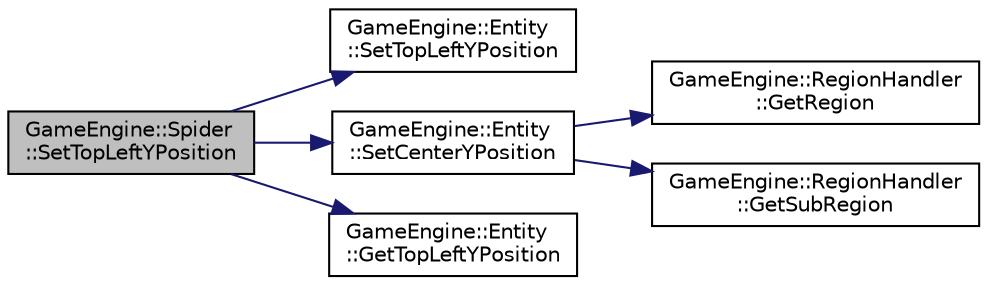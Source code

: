 digraph "GameEngine::Spider::SetTopLeftYPosition"
{
  edge [fontname="Helvetica",fontsize="10",labelfontname="Helvetica",labelfontsize="10"];
  node [fontname="Helvetica",fontsize="10",shape=record];
  rankdir="LR";
  Node19 [label="GameEngine::Spider\l::SetTopLeftYPosition",height=0.2,width=0.4,color="black", fillcolor="grey75", style="filled", fontcolor="black"];
  Node19 -> Node20 [color="midnightblue",fontsize="10",style="solid",fontname="Helvetica"];
  Node20 [label="GameEngine::Entity\l::SetTopLeftYPosition",height=0.2,width=0.4,color="black", fillcolor="white", style="filled",URL="$class_game_engine_1_1_entity.html#a98d4de664b689f3f633a4a29c85de308",tooltip="Sets the top left y position of the Entity. "];
  Node19 -> Node21 [color="midnightblue",fontsize="10",style="solid",fontname="Helvetica"];
  Node21 [label="GameEngine::Entity\l::SetCenterYPosition",height=0.2,width=0.4,color="black", fillcolor="white", style="filled",URL="$class_game_engine_1_1_entity.html#a38a62b7d1e2d33c12fdd2017444954ca",tooltip="Sets the center y position of the Entity. "];
  Node21 -> Node22 [color="midnightblue",fontsize="10",style="solid",fontname="Helvetica"];
  Node22 [label="GameEngine::RegionHandler\l::GetRegion",height=0.2,width=0.4,color="black", fillcolor="white", style="filled",URL="$class_game_engine_1_1_region_handler.html#a688c80970910da1e02f05b3569c7721d"];
  Node21 -> Node23 [color="midnightblue",fontsize="10",style="solid",fontname="Helvetica"];
  Node23 [label="GameEngine::RegionHandler\l::GetSubRegion",height=0.2,width=0.4,color="black", fillcolor="white", style="filled",URL="$class_game_engine_1_1_region_handler.html#a8ea377d23f4be355302cc6b5e3feedf3"];
  Node19 -> Node24 [color="midnightblue",fontsize="10",style="solid",fontname="Helvetica"];
  Node24 [label="GameEngine::Entity\l::GetTopLeftYPosition",height=0.2,width=0.4,color="black", fillcolor="white", style="filled",URL="$class_game_engine_1_1_entity.html#a98847fc7c0a9f5cdd78ef252f3680c7b",tooltip="Returns the top left y position of the Entity. "];
}
